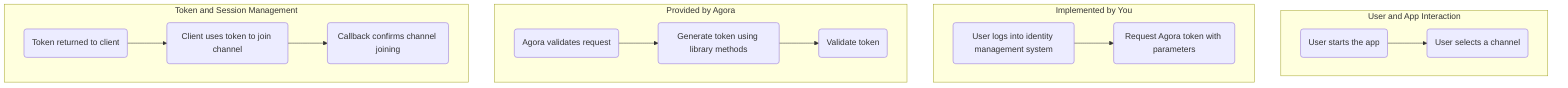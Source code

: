 flowchart TB
    startUserInteraction("User starts the app") --> selectChannel("User selects a channel")
    selectSLogin("User logs into identity management system") --> requestToken("Request Agora token with parameters")
    validateRequest("Agora validates request") --> generateToken("Generate token using library methods") --> validateToken("Validate token")
    returnToken("Token returned to client") --> useToken("Client uses token to join channel") --> callback("Callback confirms channel joining")

    subgraph UserAppInteraction ["User and App Interaction"]
        startUserInteraction
        selectChannel
    end

    subgraph ImplementedByYou ["Implemented by You"]
        selectSLogin
        requestToken
    end

    subgraph ProvidedByAgora ["Provided by Agora"]
        validateRequest
        generateToken
        validateToken
    end

    subgraph TokenSessionMgmt ["Token and Session Management"]
        returnToken
        useToken
        callback
    end